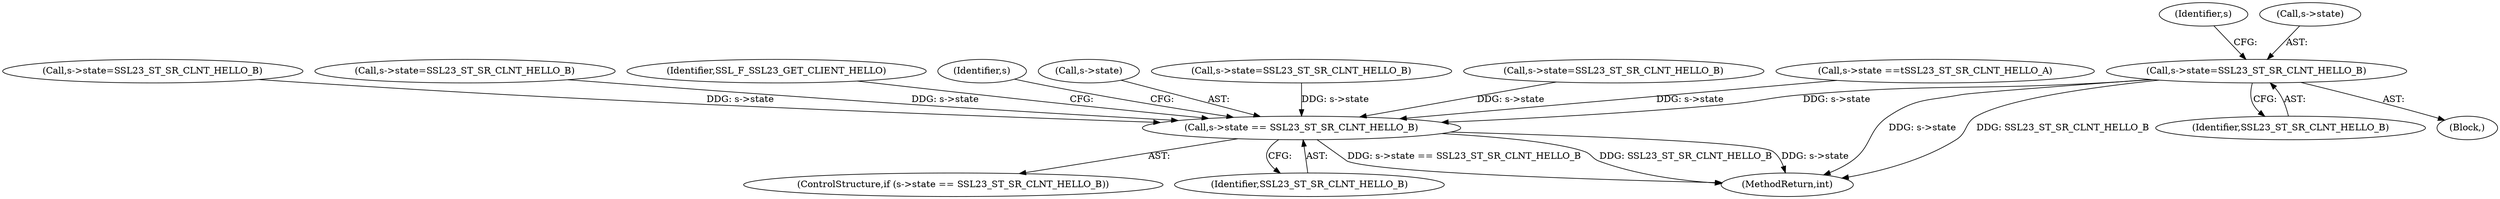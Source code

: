 digraph "0_openssl_280b1f1ad12131defcd986676a8fc9717aaa601b@pointer" {
"1000292" [label="(Call,s->state=SSL23_ST_SR_CLNT_HELLO_B)"];
"1000726" [label="(Call,s->state == SSL23_ST_SR_CLNT_HELLO_B)"];
"1000317" [label="(Call,s->state=SSL23_ST_SR_CLNT_HELLO_B)"];
"1000336" [label="(Call,s->state=SSL23_ST_SR_CLNT_HELLO_B)"];
"1000733" [label="(Identifier,SSL_F_SSL23_GET_CLIENT_HELLO)"];
"1000292" [label="(Call,s->state=SSL23_ST_SR_CLNT_HELLO_B)"];
"1000738" [label="(Identifier,s)"];
"1000727" [label="(Call,s->state)"];
"1000726" [label="(Call,s->state == SSL23_ST_SR_CLNT_HELLO_B)"];
"1000286" [label="(Block,)"];
"1000355" [label="(Call,s->state=SSL23_ST_SR_CLNT_HELLO_B)"];
"1000687" [label="(Identifier,s)"];
"1000760" [label="(MethodReturn,int)"];
"1000386" [label="(Call,s->state=SSL23_ST_SR_CLNT_HELLO_B)"];
"1000293" [label="(Call,s->state)"];
"1000725" [label="(ControlStructure,if (s->state == SSL23_ST_SR_CLNT_HELLO_B))"];
"1000730" [label="(Identifier,SSL23_ST_SR_CLNT_HELLO_B)"];
"1000152" [label="(Call,s->state ==\tSSL23_ST_SR_CLNT_HELLO_A)"];
"1000296" [label="(Identifier,SSL23_ST_SR_CLNT_HELLO_B)"];
"1000292" -> "1000286"  [label="AST: "];
"1000292" -> "1000296"  [label="CFG: "];
"1000293" -> "1000292"  [label="AST: "];
"1000296" -> "1000292"  [label="AST: "];
"1000687" -> "1000292"  [label="CFG: "];
"1000292" -> "1000760"  [label="DDG: s->state"];
"1000292" -> "1000760"  [label="DDG: SSL23_ST_SR_CLNT_HELLO_B"];
"1000292" -> "1000726"  [label="DDG: s->state"];
"1000726" -> "1000725"  [label="AST: "];
"1000726" -> "1000730"  [label="CFG: "];
"1000727" -> "1000726"  [label="AST: "];
"1000730" -> "1000726"  [label="AST: "];
"1000733" -> "1000726"  [label="CFG: "];
"1000738" -> "1000726"  [label="CFG: "];
"1000726" -> "1000760"  [label="DDG: SSL23_ST_SR_CLNT_HELLO_B"];
"1000726" -> "1000760"  [label="DDG: s->state"];
"1000726" -> "1000760"  [label="DDG: s->state == SSL23_ST_SR_CLNT_HELLO_B"];
"1000355" -> "1000726"  [label="DDG: s->state"];
"1000317" -> "1000726"  [label="DDG: s->state"];
"1000336" -> "1000726"  [label="DDG: s->state"];
"1000386" -> "1000726"  [label="DDG: s->state"];
"1000152" -> "1000726"  [label="DDG: s->state"];
}
